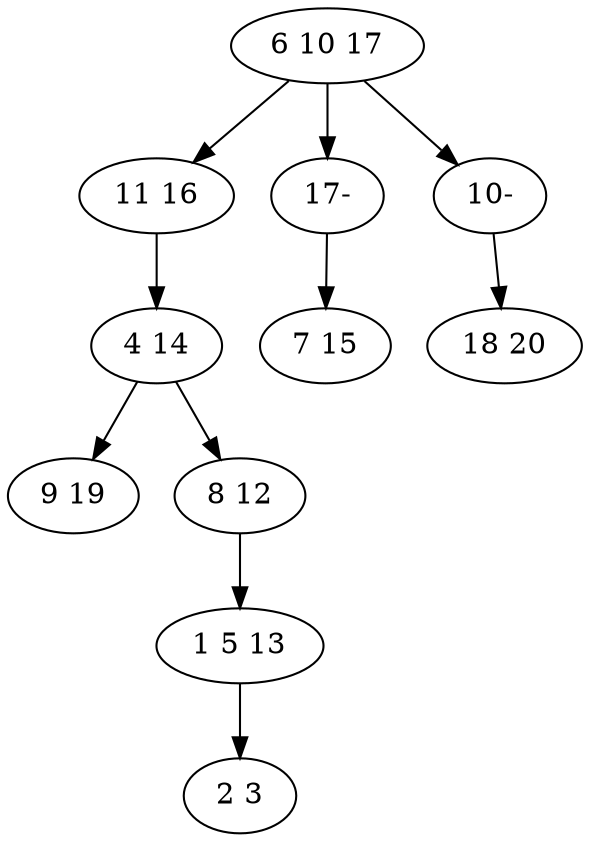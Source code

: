 digraph true_tree {
	"0" -> "1"
	"1" -> "2"
	"2" -> "3"
	"2" -> "4"
	"4" -> "5"
	"0" -> "9"
	"5" -> "7"
	"0" -> "10"
	"9" -> "6"
	"10" -> "8"
	"0" [label="6 10 17"];
	"1" [label="11 16"];
	"2" [label="4 14"];
	"3" [label="9 19"];
	"4" [label="8 12"];
	"5" [label="1 5 13"];
	"6" [label="7 15"];
	"7" [label="2 3"];
	"8" [label="18 20"];
	"9" [label="17-"];
	"10" [label="10-"];
}
